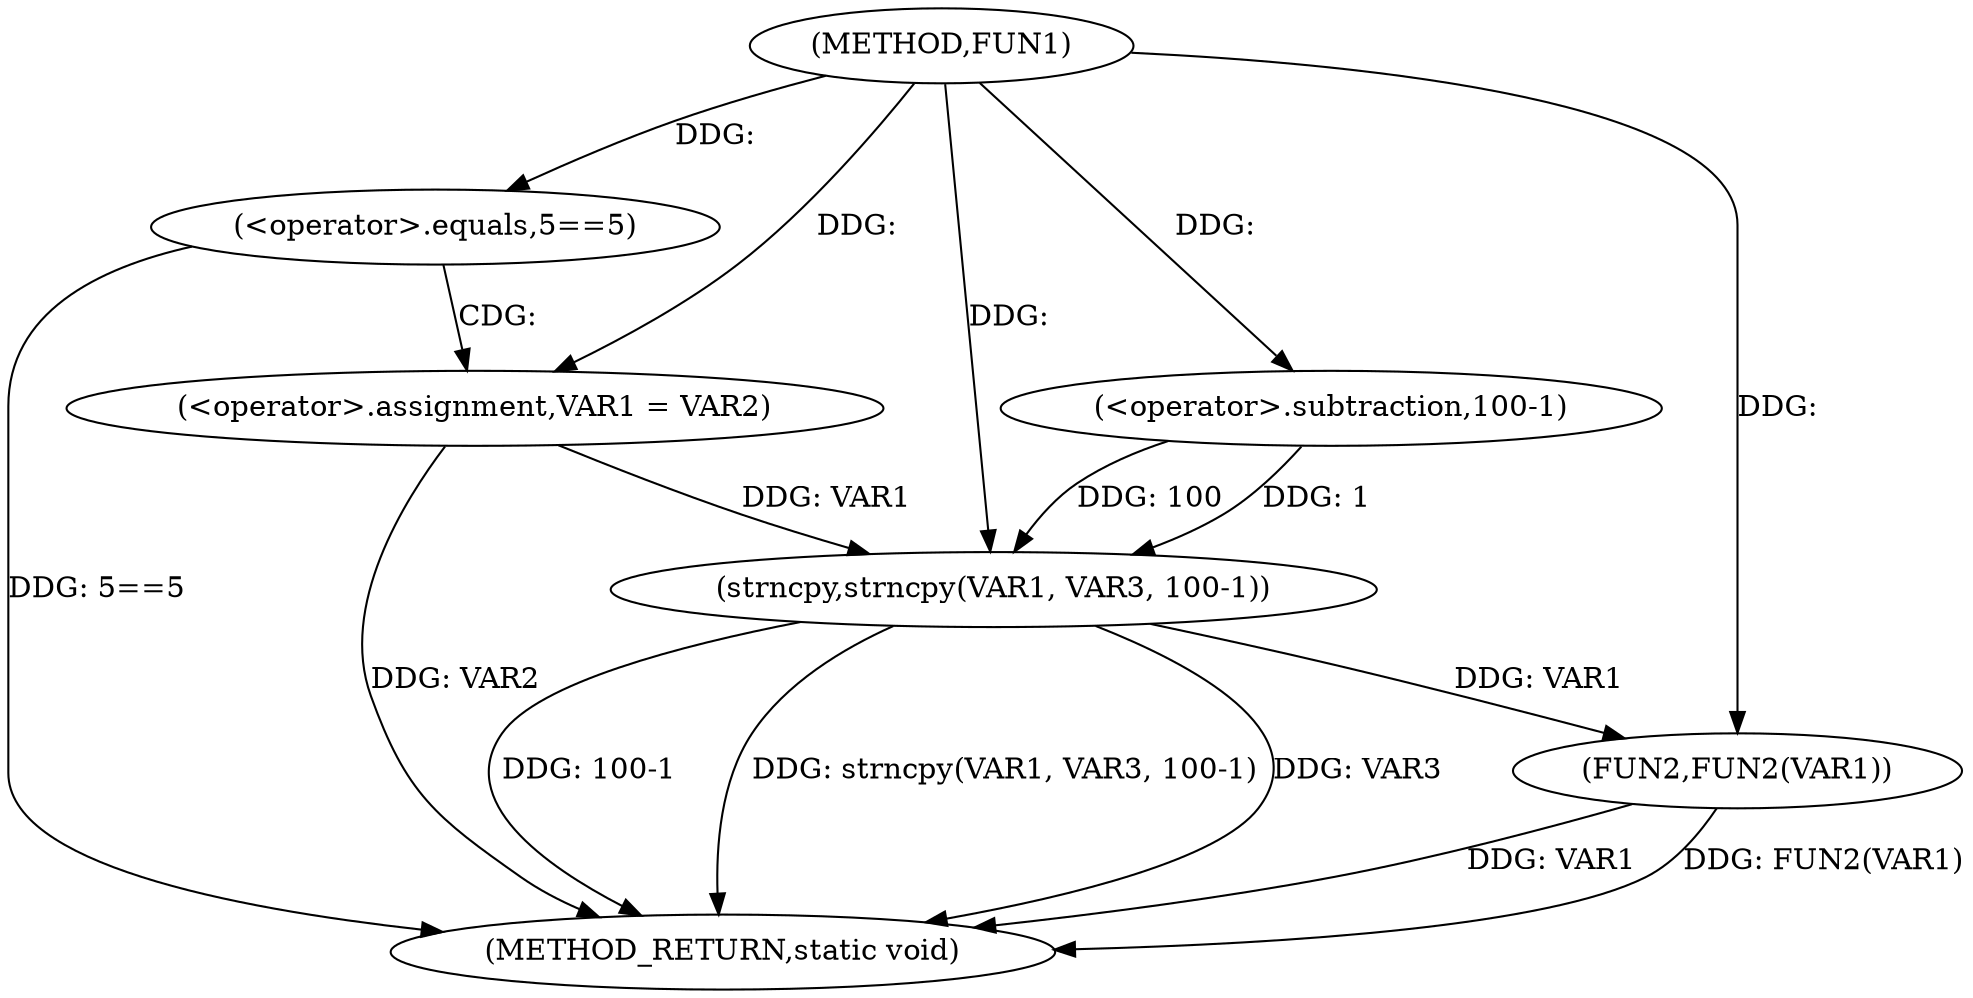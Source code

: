 digraph FUN1 {  
"1000100" [label = "(METHOD,FUN1)" ]
"1000122" [label = "(METHOD_RETURN,static void)" ]
"1000105" [label = "(<operator>.equals,5==5)" ]
"1000109" [label = "(<operator>.assignment,VAR1 = VAR2)" ]
"1000114" [label = "(strncpy,strncpy(VAR1, VAR3, 100-1))" ]
"1000117" [label = "(<operator>.subtraction,100-1)" ]
"1000120" [label = "(FUN2,FUN2(VAR1))" ]
  "1000114" -> "1000122"  [ label = "DDG: 100-1"] 
  "1000105" -> "1000122"  [ label = "DDG: 5==5"] 
  "1000114" -> "1000122"  [ label = "DDG: strncpy(VAR1, VAR3, 100-1)"] 
  "1000120" -> "1000122"  [ label = "DDG: VAR1"] 
  "1000120" -> "1000122"  [ label = "DDG: FUN2(VAR1)"] 
  "1000109" -> "1000122"  [ label = "DDG: VAR2"] 
  "1000114" -> "1000122"  [ label = "DDG: VAR3"] 
  "1000100" -> "1000105"  [ label = "DDG: "] 
  "1000100" -> "1000109"  [ label = "DDG: "] 
  "1000109" -> "1000114"  [ label = "DDG: VAR1"] 
  "1000100" -> "1000114"  [ label = "DDG: "] 
  "1000117" -> "1000114"  [ label = "DDG: 100"] 
  "1000117" -> "1000114"  [ label = "DDG: 1"] 
  "1000100" -> "1000117"  [ label = "DDG: "] 
  "1000114" -> "1000120"  [ label = "DDG: VAR1"] 
  "1000100" -> "1000120"  [ label = "DDG: "] 
  "1000105" -> "1000109"  [ label = "CDG: "] 
}

